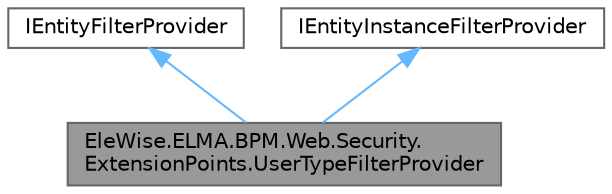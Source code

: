 digraph "EleWise.ELMA.BPM.Web.Security.ExtensionPoints.UserTypeFilterProvider"
{
 // LATEX_PDF_SIZE
  bgcolor="transparent";
  edge [fontname=Helvetica,fontsize=10,labelfontname=Helvetica,labelfontsize=10];
  node [fontname=Helvetica,fontsize=10,shape=box,height=0.2,width=0.4];
  Node1 [id="Node000001",label="EleWise.ELMA.BPM.Web.Security.\lExtensionPoints.UserTypeFilterProvider",height=0.2,width=0.4,color="gray40", fillcolor="grey60", style="filled", fontcolor="black",tooltip="Провайдер для фильтрации по настройкам свойств с типом \"Пользователь\"."];
  Node2 -> Node1 [id="edge1_Node000001_Node000002",dir="back",color="steelblue1",style="solid",tooltip=" "];
  Node2 [id="Node000002",label="IEntityFilterProvider",height=0.2,width=0.4,color="gray40", fillcolor="white", style="filled",tooltip=" "];
  Node3 -> Node1 [id="edge2_Node000001_Node000003",dir="back",color="steelblue1",style="solid",tooltip=" "];
  Node3 [id="Node000003",label="IEntityInstanceFilterProvider",height=0.2,width=0.4,color="gray40", fillcolor="white", style="filled",tooltip=" "];
}
